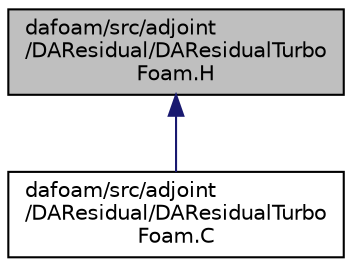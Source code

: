 digraph "dafoam/src/adjoint/DAResidual/DAResidualTurboFoam.H"
{
  bgcolor="transparent";
  edge [fontname="Helvetica",fontsize="10",labelfontname="Helvetica",labelfontsize="10"];
  node [fontname="Helvetica",fontsize="10",shape=record];
  Node36 [label="dafoam/src/adjoint\l/DAResidual/DAResidualTurbo\lFoam.H",height=0.2,width=0.4,color="black", fillcolor="grey75", style="filled", fontcolor="black"];
  Node36 -> Node37 [dir="back",color="midnightblue",fontsize="10",style="solid",fontname="Helvetica"];
  Node37 [label="dafoam/src/adjoint\l/DAResidual/DAResidualTurbo\lFoam.C",height=0.2,width=0.4,color="black",URL="$DAResidualTurboFoam_8C.html"];
}
